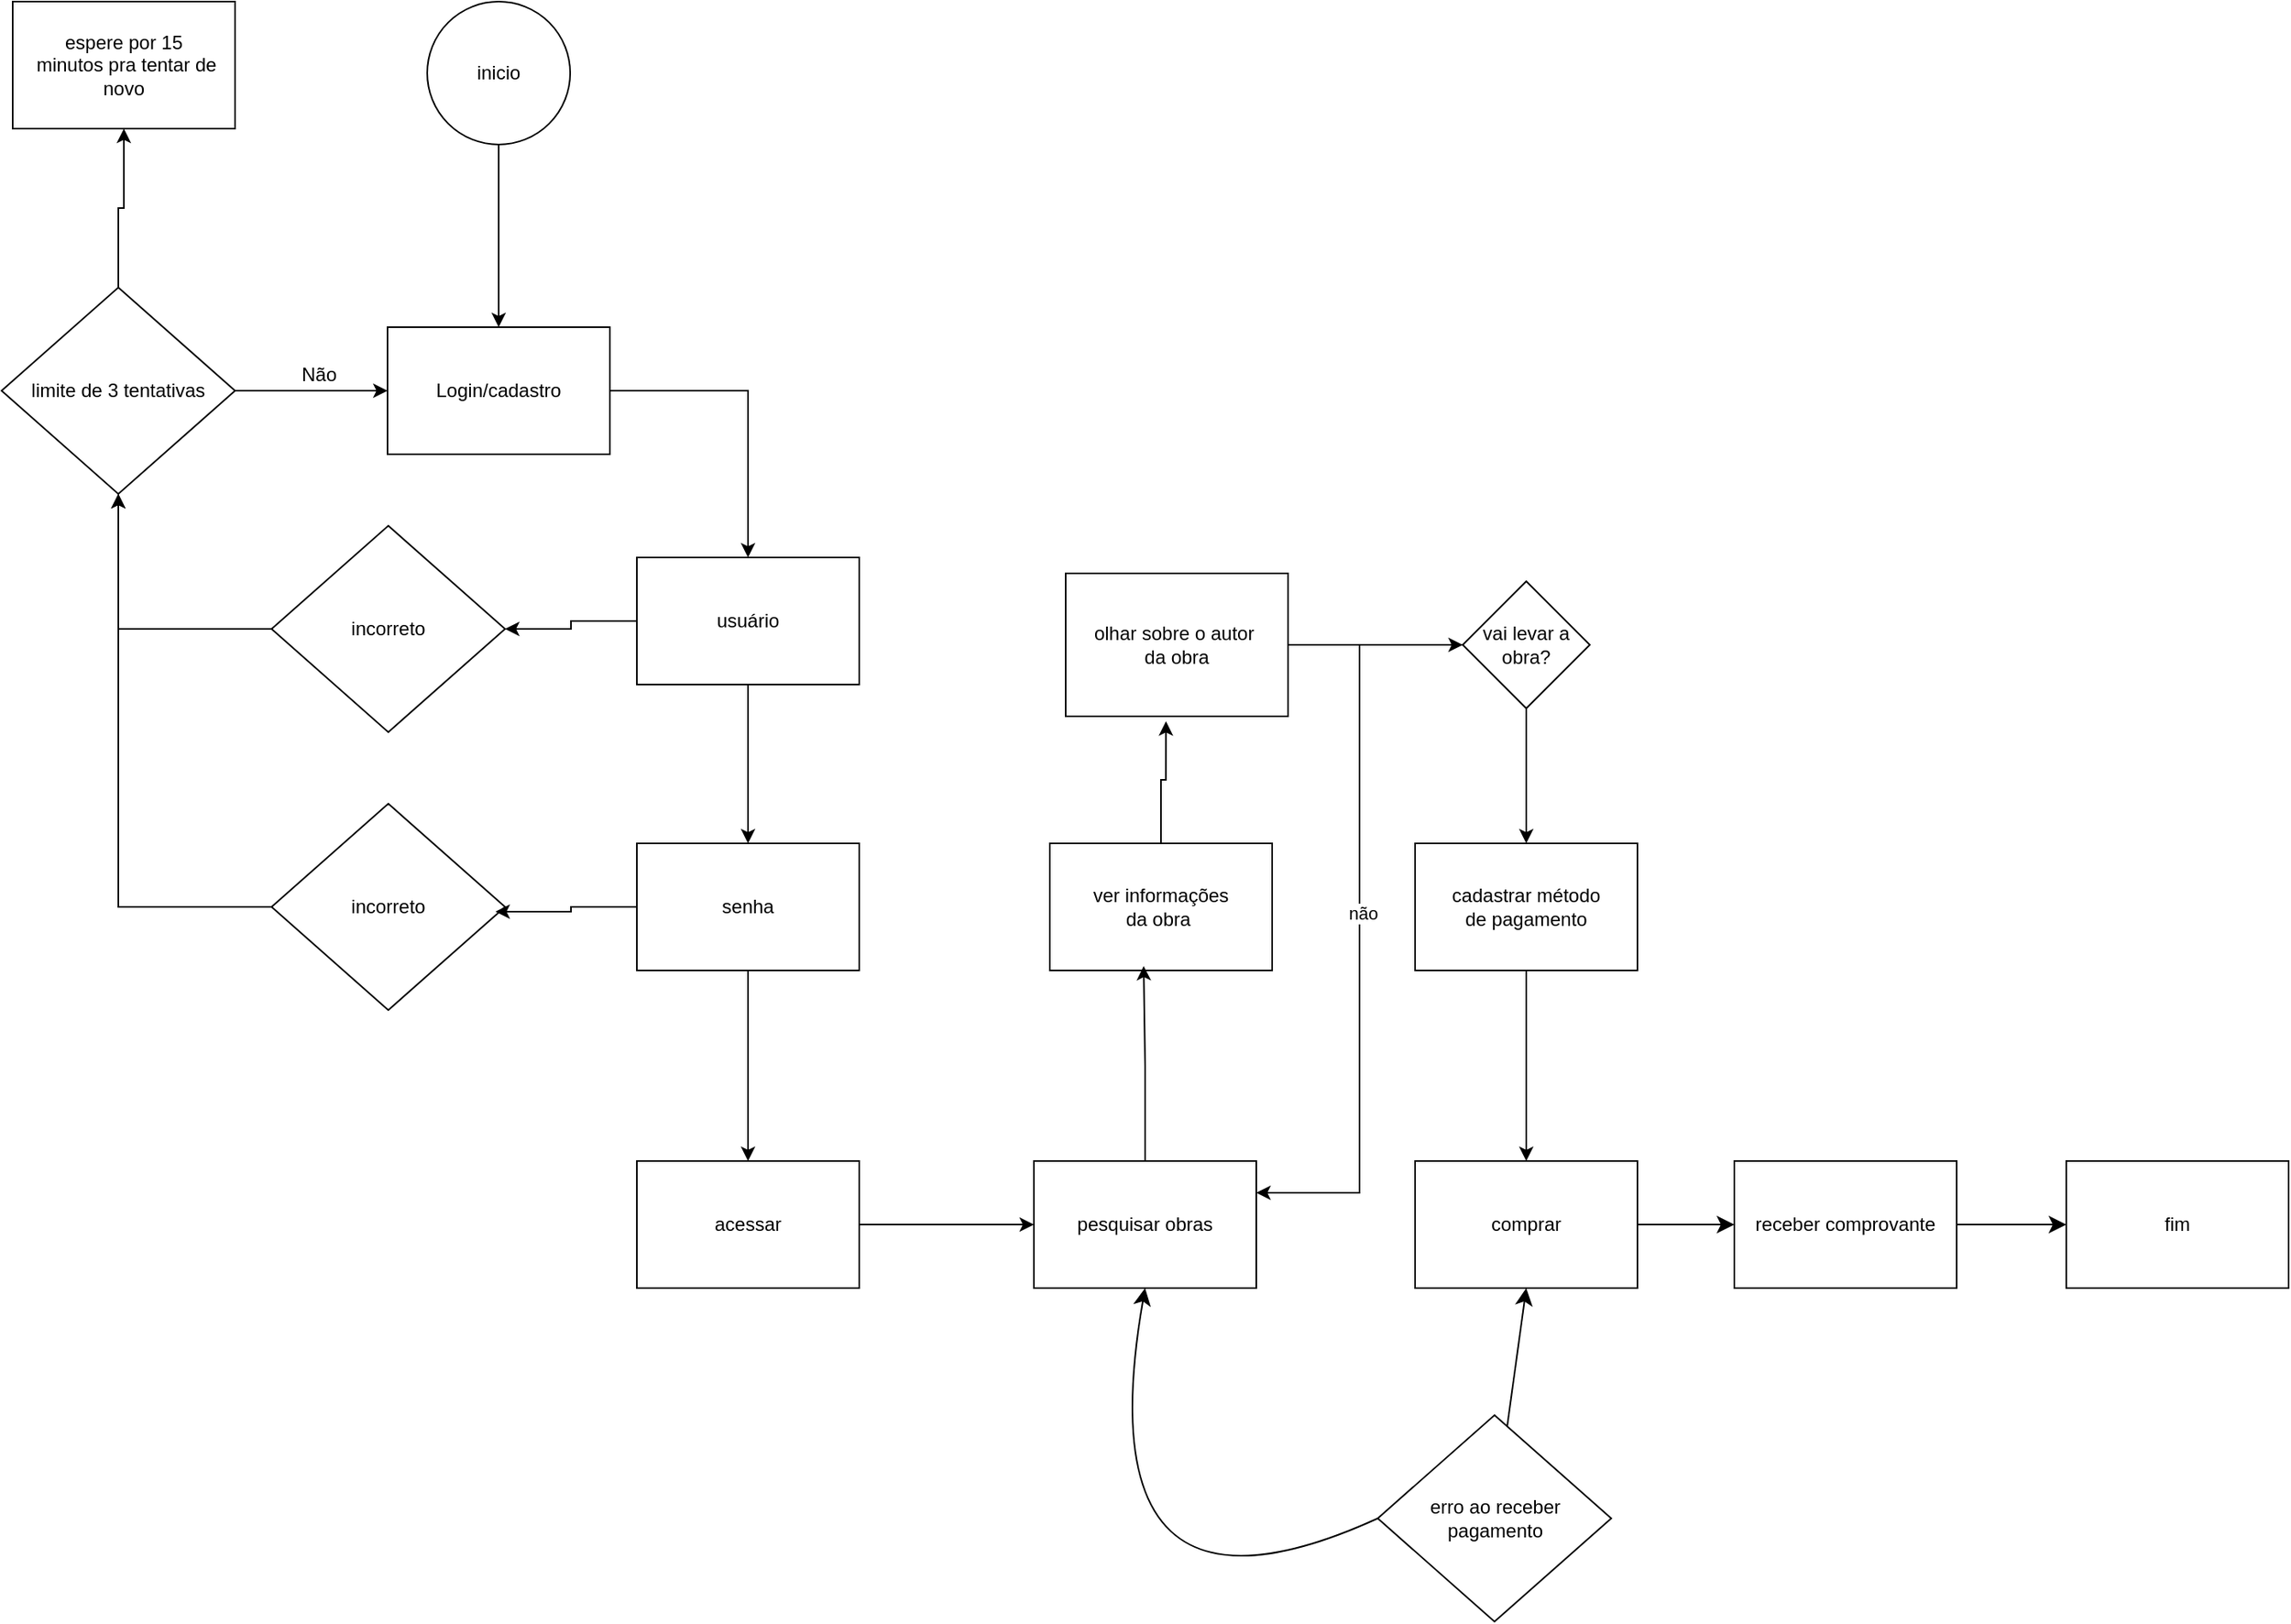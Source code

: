 <mxfile version="26.0.16">
  <diagram name="Página-1" id="8lp50mSGuzHB9qT27Pt1">
    <mxGraphModel dx="1028" dy="541" grid="1" gridSize="10" guides="1" tooltips="1" connect="1" arrows="1" fold="1" page="1" pageScale="1" pageWidth="827" pageHeight="1169" math="0" shadow="0">
      <root>
        <mxCell id="0" />
        <mxCell id="1" parent="0" />
        <mxCell id="OwMCTdRIGzjZRxUmAd4S-17" style="edgeStyle=orthogonalEdgeStyle;rounded=0;orthogonalLoop=1;jettySize=auto;html=1;entryX=0.5;entryY=0;entryDx=0;entryDy=0;" parent="1" source="OwMCTdRIGzjZRxUmAd4S-4" target="OwMCTdRIGzjZRxUmAd4S-7" edge="1">
          <mxGeometry relative="1" as="geometry">
            <mxPoint x="393" y="400" as="targetPoint" />
          </mxGeometry>
        </mxCell>
        <mxCell id="OwMCTdRIGzjZRxUmAd4S-4" value="Login/cadastro" style="rounded=0;whiteSpace=wrap;html=1;" parent="1" vertex="1">
          <mxGeometry x="323" y="205" width="140" height="80" as="geometry" />
        </mxCell>
        <mxCell id="OwMCTdRIGzjZRxUmAd4S-21" style="edgeStyle=orthogonalEdgeStyle;rounded=0;orthogonalLoop=1;jettySize=auto;html=1;entryX=1;entryY=0.5;entryDx=0;entryDy=0;" parent="1" source="OwMCTdRIGzjZRxUmAd4S-7" target="OwMCTdRIGzjZRxUmAd4S-11" edge="1">
          <mxGeometry relative="1" as="geometry" />
        </mxCell>
        <mxCell id="OwMCTdRIGzjZRxUmAd4S-23" style="edgeStyle=orthogonalEdgeStyle;rounded=0;orthogonalLoop=1;jettySize=auto;html=1;" parent="1" source="OwMCTdRIGzjZRxUmAd4S-7" target="OwMCTdRIGzjZRxUmAd4S-9" edge="1">
          <mxGeometry relative="1" as="geometry" />
        </mxCell>
        <mxCell id="OwMCTdRIGzjZRxUmAd4S-7" value="usuário" style="rounded=0;whiteSpace=wrap;html=1;" parent="1" vertex="1">
          <mxGeometry x="480" y="350" width="140" height="80" as="geometry" />
        </mxCell>
        <mxCell id="OwMCTdRIGzjZRxUmAd4S-8" value="espere por 15&lt;div&gt;&amp;nbsp;minutos pra tentar de novo&lt;/div&gt;" style="rounded=0;whiteSpace=wrap;html=1;" parent="1" vertex="1">
          <mxGeometry x="87" width="140" height="80" as="geometry" />
        </mxCell>
        <mxCell id="OwMCTdRIGzjZRxUmAd4S-27" style="edgeStyle=orthogonalEdgeStyle;rounded=0;orthogonalLoop=1;jettySize=auto;html=1;" parent="1" source="OwMCTdRIGzjZRxUmAd4S-9" target="OwMCTdRIGzjZRxUmAd4S-24" edge="1">
          <mxGeometry relative="1" as="geometry" />
        </mxCell>
        <mxCell id="OwMCTdRIGzjZRxUmAd4S-9" value="senha" style="rounded=0;whiteSpace=wrap;html=1;" parent="1" vertex="1">
          <mxGeometry x="480" y="530" width="140" height="80" as="geometry" />
        </mxCell>
        <mxCell id="OwMCTdRIGzjZRxUmAd4S-16" style="edgeStyle=orthogonalEdgeStyle;rounded=0;orthogonalLoop=1;jettySize=auto;html=1;entryX=0.5;entryY=1;entryDx=0;entryDy=0;" parent="1" source="OwMCTdRIGzjZRxUmAd4S-10" target="OwMCTdRIGzjZRxUmAd4S-8" edge="1">
          <mxGeometry relative="1" as="geometry" />
        </mxCell>
        <mxCell id="OwMCTdRIGzjZRxUmAd4S-19" style="edgeStyle=orthogonalEdgeStyle;rounded=0;orthogonalLoop=1;jettySize=auto;html=1;entryX=0;entryY=0.5;entryDx=0;entryDy=0;" parent="1" source="OwMCTdRIGzjZRxUmAd4S-10" target="OwMCTdRIGzjZRxUmAd4S-4" edge="1">
          <mxGeometry relative="1" as="geometry" />
        </mxCell>
        <mxCell id="OwMCTdRIGzjZRxUmAd4S-10" value="limite de 3 tentativas" style="rhombus;whiteSpace=wrap;html=1;" parent="1" vertex="1">
          <mxGeometry x="80" y="180" width="147" height="130" as="geometry" />
        </mxCell>
        <mxCell id="OwMCTdRIGzjZRxUmAd4S-22" style="edgeStyle=orthogonalEdgeStyle;rounded=0;orthogonalLoop=1;jettySize=auto;html=1;entryX=0.5;entryY=1;entryDx=0;entryDy=0;" parent="1" source="OwMCTdRIGzjZRxUmAd4S-11" target="OwMCTdRIGzjZRxUmAd4S-10" edge="1">
          <mxGeometry relative="1" as="geometry" />
        </mxCell>
        <mxCell id="OwMCTdRIGzjZRxUmAd4S-11" value="incorreto" style="rhombus;whiteSpace=wrap;html=1;" parent="1" vertex="1">
          <mxGeometry x="250" y="330" width="147" height="130" as="geometry" />
        </mxCell>
        <mxCell id="OwMCTdRIGzjZRxUmAd4S-26" style="edgeStyle=orthogonalEdgeStyle;rounded=0;orthogonalLoop=1;jettySize=auto;html=1;" parent="1" source="OwMCTdRIGzjZRxUmAd4S-12" target="OwMCTdRIGzjZRxUmAd4S-10" edge="1">
          <mxGeometry relative="1" as="geometry" />
        </mxCell>
        <mxCell id="OwMCTdRIGzjZRxUmAd4S-12" value="incorreto" style="rhombus;whiteSpace=wrap;html=1;" parent="1" vertex="1">
          <mxGeometry x="250" y="505" width="147" height="130" as="geometry" />
        </mxCell>
        <mxCell id="OwMCTdRIGzjZRxUmAd4S-14" style="edgeStyle=orthogonalEdgeStyle;rounded=0;orthogonalLoop=1;jettySize=auto;html=1;" parent="1" source="OwMCTdRIGzjZRxUmAd4S-13" target="OwMCTdRIGzjZRxUmAd4S-4" edge="1">
          <mxGeometry relative="1" as="geometry" />
        </mxCell>
        <mxCell id="OwMCTdRIGzjZRxUmAd4S-13" value="inicio" style="ellipse;whiteSpace=wrap;html=1;aspect=fixed;" parent="1" vertex="1">
          <mxGeometry x="348" width="90" height="90" as="geometry" />
        </mxCell>
        <mxCell id="OwMCTdRIGzjZRxUmAd4S-18" value="Não" style="text;html=1;align=center;verticalAlign=middle;whiteSpace=wrap;rounded=0;" parent="1" vertex="1">
          <mxGeometry x="250" y="220" width="60" height="30" as="geometry" />
        </mxCell>
        <mxCell id="OwMCTdRIGzjZRxUmAd4S-29" style="edgeStyle=orthogonalEdgeStyle;rounded=0;orthogonalLoop=1;jettySize=auto;html=1;entryX=0;entryY=0.5;entryDx=0;entryDy=0;" parent="1" source="OwMCTdRIGzjZRxUmAd4S-24" target="OwMCTdRIGzjZRxUmAd4S-28" edge="1">
          <mxGeometry relative="1" as="geometry" />
        </mxCell>
        <mxCell id="OwMCTdRIGzjZRxUmAd4S-24" value="acessar&lt;span style=&quot;color: rgba(0, 0, 0, 0); font-family: monospace; font-size: 0px; text-align: start; text-wrap-mode: nowrap;&quot;&gt;%3CmxGraphModel%3E%3Croot%3E%3CmxCell%20id%3D%220%22%2F%3E%3CmxCell%20id%3D%221%22%20parent%3D%220%22%2F%3E%3CmxCell%20id%3D%222%22%20value%3D%22incorreto%22%20style%3D%22rhombus%3BwhiteSpace%3Dwrap%3Bhtml%3D1%3B%22%20vertex%3D%221%22%20parent%3D%221%22%3E%3CmxGeometry%20x%3D%22250%22%20y%3D%22330%22%20width%3D%22147%22%20height%3D%22130%22%20as%3D%22geometry%22%2F%3E%3C%2FmxCell%3E%3C%2Froot%3E%3C%2FmxGraphModel%3E&lt;/span&gt;" style="rounded=0;whiteSpace=wrap;html=1;" parent="1" vertex="1">
          <mxGeometry x="480" y="730" width="140" height="80" as="geometry" />
        </mxCell>
        <mxCell id="OwMCTdRIGzjZRxUmAd4S-25" style="edgeStyle=orthogonalEdgeStyle;rounded=0;orthogonalLoop=1;jettySize=auto;html=1;entryX=0.959;entryY=0.523;entryDx=0;entryDy=0;entryPerimeter=0;" parent="1" source="OwMCTdRIGzjZRxUmAd4S-9" target="OwMCTdRIGzjZRxUmAd4S-12" edge="1">
          <mxGeometry relative="1" as="geometry" />
        </mxCell>
        <mxCell id="OwMCTdRIGzjZRxUmAd4S-28" value="pesquisar obras" style="rounded=0;whiteSpace=wrap;html=1;" parent="1" vertex="1">
          <mxGeometry x="730" y="730" width="140" height="80" as="geometry" />
        </mxCell>
        <mxCell id="YyWNQ6-O9iEEcD4RLvq8-4" style="edgeStyle=none;curved=1;rounded=0;orthogonalLoop=1;jettySize=auto;html=1;entryX=0;entryY=0.5;entryDx=0;entryDy=0;fontSize=12;startSize=8;endSize=8;" parent="1" source="YyWNQ6-O9iEEcD4RLvq8-1" target="YyWNQ6-O9iEEcD4RLvq8-3" edge="1">
          <mxGeometry relative="1" as="geometry" />
        </mxCell>
        <mxCell id="YyWNQ6-O9iEEcD4RLvq8-1" value="comprar" style="rounded=0;whiteSpace=wrap;html=1;" parent="1" vertex="1">
          <mxGeometry x="970" y="730" width="140" height="80" as="geometry" />
        </mxCell>
        <mxCell id="YyWNQ6-O9iEEcD4RLvq8-10" style="edgeStyle=none;curved=1;rounded=0;orthogonalLoop=1;jettySize=auto;html=1;entryX=0;entryY=0.5;entryDx=0;entryDy=0;fontSize=12;startSize=8;endSize=8;" parent="1" source="YyWNQ6-O9iEEcD4RLvq8-3" target="YyWNQ6-O9iEEcD4RLvq8-9" edge="1">
          <mxGeometry relative="1" as="geometry" />
        </mxCell>
        <mxCell id="YyWNQ6-O9iEEcD4RLvq8-3" value="receber comprovante" style="rounded=0;whiteSpace=wrap;html=1;" parent="1" vertex="1">
          <mxGeometry x="1171" y="730" width="140" height="80" as="geometry" />
        </mxCell>
        <mxCell id="YyWNQ6-O9iEEcD4RLvq8-7" style="edgeStyle=none;curved=1;rounded=0;orthogonalLoop=1;jettySize=auto;html=1;entryX=0.5;entryY=1;entryDx=0;entryDy=0;fontSize=12;startSize=8;endSize=8;exitX=0;exitY=0.5;exitDx=0;exitDy=0;" parent="1" source="YyWNQ6-O9iEEcD4RLvq8-5" target="OwMCTdRIGzjZRxUmAd4S-28" edge="1">
          <mxGeometry relative="1" as="geometry">
            <Array as="points">
              <mxPoint x="760" y="1040" />
            </Array>
          </mxGeometry>
        </mxCell>
        <mxCell id="YyWNQ6-O9iEEcD4RLvq8-8" style="edgeStyle=none;curved=1;rounded=0;orthogonalLoop=1;jettySize=auto;html=1;entryX=0.5;entryY=1;entryDx=0;entryDy=0;fontSize=12;startSize=8;endSize=8;" parent="1" source="YyWNQ6-O9iEEcD4RLvq8-5" target="YyWNQ6-O9iEEcD4RLvq8-1" edge="1">
          <mxGeometry relative="1" as="geometry" />
        </mxCell>
        <mxCell id="YyWNQ6-O9iEEcD4RLvq8-5" value="erro ao receber&lt;div&gt;pagamento&lt;/div&gt;" style="rhombus;whiteSpace=wrap;html=1;" parent="1" vertex="1">
          <mxGeometry x="946.5" y="890" width="147" height="130" as="geometry" />
        </mxCell>
        <mxCell id="YyWNQ6-O9iEEcD4RLvq8-9" value="fim" style="rounded=0;whiteSpace=wrap;html=1;" parent="1" vertex="1">
          <mxGeometry x="1380" y="730" width="140" height="80" as="geometry" />
        </mxCell>
        <mxCell id="kNEOZDMkCwZZgieOloav-26" style="edgeStyle=orthogonalEdgeStyle;rounded=0;orthogonalLoop=1;jettySize=auto;html=1;" edge="1" parent="1" source="kNEOZDMkCwZZgieOloav-1" target="YyWNQ6-O9iEEcD4RLvq8-1">
          <mxGeometry relative="1" as="geometry" />
        </mxCell>
        <mxCell id="kNEOZDMkCwZZgieOloav-1" value="cadastrar método&lt;div&gt;de pagamento&lt;/div&gt;" style="rounded=0;whiteSpace=wrap;html=1;" vertex="1" parent="1">
          <mxGeometry x="970" y="530" width="140" height="80" as="geometry" />
        </mxCell>
        <mxCell id="kNEOZDMkCwZZgieOloav-3" value="ver informações&lt;div&gt;da obra&amp;nbsp;&lt;/div&gt;" style="rounded=0;whiteSpace=wrap;html=1;" vertex="1" parent="1">
          <mxGeometry x="740" y="530" width="140" height="80" as="geometry" />
        </mxCell>
        <mxCell id="kNEOZDMkCwZZgieOloav-24" style="edgeStyle=orthogonalEdgeStyle;rounded=0;orthogonalLoop=1;jettySize=auto;html=1;entryX=0;entryY=0.5;entryDx=0;entryDy=0;" edge="1" parent="1" source="kNEOZDMkCwZZgieOloav-8" target="kNEOZDMkCwZZgieOloav-17">
          <mxGeometry relative="1" as="geometry" />
        </mxCell>
        <mxCell id="kNEOZDMkCwZZgieOloav-8" value="olhar sobre o autor&amp;nbsp;&lt;div&gt;da obra&lt;/div&gt;" style="rounded=0;whiteSpace=wrap;html=1;" vertex="1" parent="1">
          <mxGeometry x="750" y="360" width="140" height="90" as="geometry" />
        </mxCell>
        <mxCell id="kNEOZDMkCwZZgieOloav-9" style="edgeStyle=orthogonalEdgeStyle;rounded=0;orthogonalLoop=1;jettySize=auto;html=1;entryX=0.422;entryY=0.965;entryDx=0;entryDy=0;entryPerimeter=0;" edge="1" parent="1" source="OwMCTdRIGzjZRxUmAd4S-28" target="kNEOZDMkCwZZgieOloav-3">
          <mxGeometry relative="1" as="geometry" />
        </mxCell>
        <mxCell id="kNEOZDMkCwZZgieOloav-10" style="edgeStyle=orthogonalEdgeStyle;rounded=0;orthogonalLoop=1;jettySize=auto;html=1;entryX=0.451;entryY=1.035;entryDx=0;entryDy=0;entryPerimeter=0;" edge="1" parent="1" source="kNEOZDMkCwZZgieOloav-3" target="kNEOZDMkCwZZgieOloav-8">
          <mxGeometry relative="1" as="geometry" />
        </mxCell>
        <mxCell id="kNEOZDMkCwZZgieOloav-22" style="edgeStyle=orthogonalEdgeStyle;rounded=0;orthogonalLoop=1;jettySize=auto;html=1;entryX=1;entryY=0.25;entryDx=0;entryDy=0;" edge="1" parent="1" source="kNEOZDMkCwZZgieOloav-17" target="OwMCTdRIGzjZRxUmAd4S-28">
          <mxGeometry relative="1" as="geometry" />
        </mxCell>
        <mxCell id="kNEOZDMkCwZZgieOloav-23" value="não" style="edgeLabel;html=1;align=center;verticalAlign=middle;resizable=0;points=[];" vertex="1" connectable="0" parent="kNEOZDMkCwZZgieOloav-22">
          <mxGeometry x="-0.014" y="2" relative="1" as="geometry">
            <mxPoint as="offset" />
          </mxGeometry>
        </mxCell>
        <mxCell id="kNEOZDMkCwZZgieOloav-25" style="edgeStyle=orthogonalEdgeStyle;rounded=0;orthogonalLoop=1;jettySize=auto;html=1;" edge="1" parent="1" source="kNEOZDMkCwZZgieOloav-17" target="kNEOZDMkCwZZgieOloav-1">
          <mxGeometry relative="1" as="geometry" />
        </mxCell>
        <mxCell id="kNEOZDMkCwZZgieOloav-17" value="vai levar a obra?" style="rhombus;whiteSpace=wrap;html=1;rounded=0;" vertex="1" parent="1">
          <mxGeometry x="1000" y="365" width="80" height="80" as="geometry" />
        </mxCell>
      </root>
    </mxGraphModel>
  </diagram>
</mxfile>
